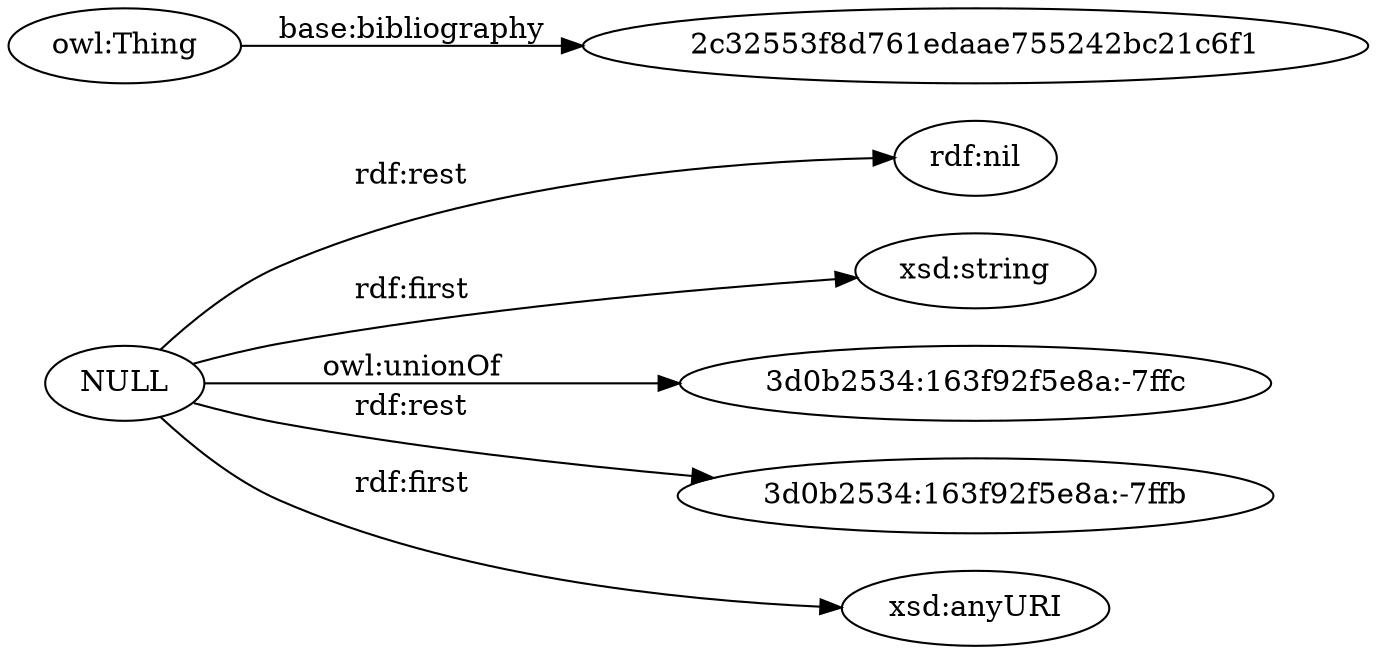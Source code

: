 digraph ar2dtool_diagram { 
rankdir=LR;
size="1501"
	"NULL" -> "rdf:nil" [ label = "rdf:rest" ];
	"NULL" -> "xsd:string" [ label = "rdf:first" ];
	"NULL" -> "3d0b2534:163f92f5e8a:-7ffc" [ label = "owl:unionOf" ];
	"NULL" -> "3d0b2534:163f92f5e8a:-7ffb" [ label = "rdf:rest" ];
	"NULL" -> "xsd:anyURI" [ label = "rdf:first" ];
	"owl:Thing" -> "2c32553f8d761edaae755242bc21c6f1" [ label = "base:bibliography" ];

}
